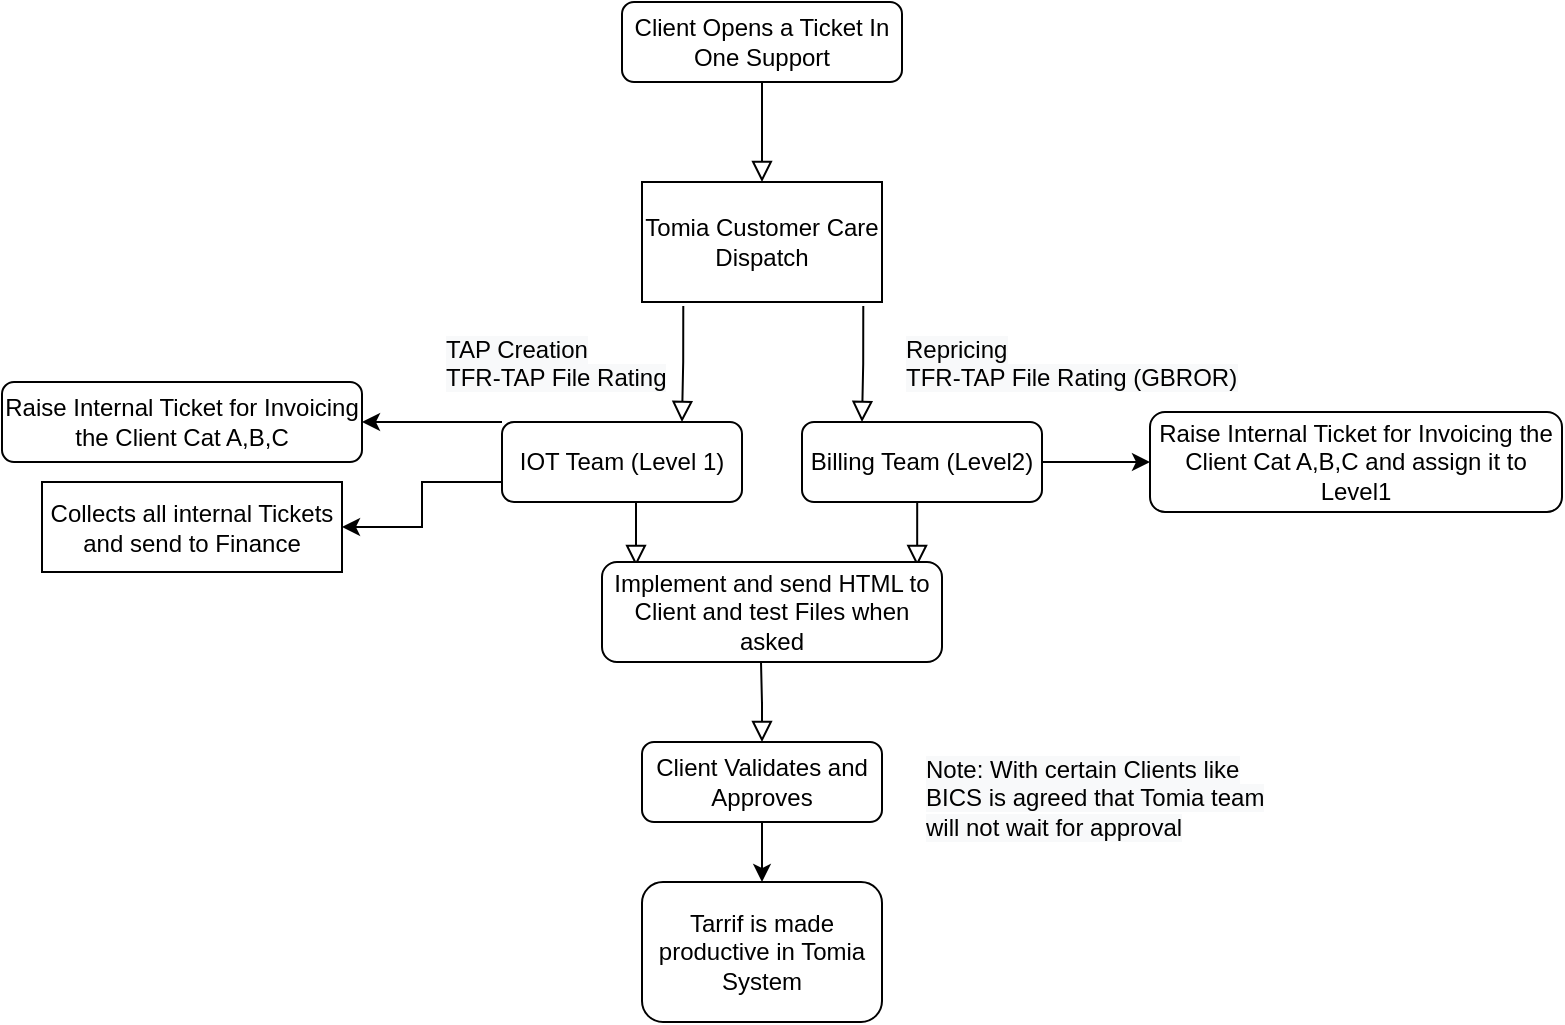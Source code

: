 <mxfile version="17.4.0" type="github">
  <diagram id="C5RBs43oDa-KdzZeNtuy" name="Page-1">
    <mxGraphModel dx="2390" dy="635" grid="1" gridSize="10" guides="1" tooltips="1" connect="1" arrows="1" fold="1" page="1" pageScale="1" pageWidth="827" pageHeight="1169" math="0" shadow="0">
      <root>
        <mxCell id="WIyWlLk6GJQsqaUBKTNV-0" />
        <mxCell id="WIyWlLk6GJQsqaUBKTNV-1" parent="WIyWlLk6GJQsqaUBKTNV-0" />
        <mxCell id="WIyWlLk6GJQsqaUBKTNV-2" value="" style="rounded=0;html=1;jettySize=auto;orthogonalLoop=1;fontSize=11;endArrow=block;endFill=0;endSize=8;strokeWidth=1;shadow=0;labelBackgroundColor=none;edgeStyle=orthogonalEdgeStyle;" parent="WIyWlLk6GJQsqaUBKTNV-1" source="WIyWlLk6GJQsqaUBKTNV-3" edge="1">
          <mxGeometry relative="1" as="geometry">
            <mxPoint x="220" y="170" as="targetPoint" />
          </mxGeometry>
        </mxCell>
        <mxCell id="WIyWlLk6GJQsqaUBKTNV-3" value="Client Opens a Ticket In One Support" style="rounded=1;whiteSpace=wrap;html=1;fontSize=12;glass=0;strokeWidth=1;shadow=0;" parent="WIyWlLk6GJQsqaUBKTNV-1" vertex="1">
          <mxGeometry x="150" y="80" width="140" height="40" as="geometry" />
        </mxCell>
        <mxCell id="ShkPflYWp6kA8HJvcTvm-4" value="Tomia Customer Care Dispatch" style="rounded=0;whiteSpace=wrap;html=1;" vertex="1" parent="WIyWlLk6GJQsqaUBKTNV-1">
          <mxGeometry x="160" y="170" width="120" height="60" as="geometry" />
        </mxCell>
        <mxCell id="ShkPflYWp6kA8HJvcTvm-7" value="&lt;span style=&quot;color: rgb(0 , 0 , 0) ; font-family: &amp;#34;helvetica&amp;#34; ; font-size: 12px ; font-style: normal ; font-weight: 400 ; letter-spacing: normal ; text-align: center ; text-indent: 0px ; text-transform: none ; word-spacing: 0px ; background-color: rgb(248 , 249 , 250) ; display: inline ; float: none&quot;&gt;TAP Creation&lt;br&gt;TFR-TAP File Rating&lt;br&gt;&lt;br&gt;&lt;/span&gt;" style="text;whiteSpace=wrap;html=1;" vertex="1" parent="WIyWlLk6GJQsqaUBKTNV-1">
          <mxGeometry x="60" y="240" width="130" height="30" as="geometry" />
        </mxCell>
        <mxCell id="ShkPflYWp6kA8HJvcTvm-48" value="" style="edgeStyle=orthogonalEdgeStyle;rounded=0;orthogonalLoop=1;jettySize=auto;html=1;" edge="1" parent="WIyWlLk6GJQsqaUBKTNV-1" source="ShkPflYWp6kA8HJvcTvm-8" target="ShkPflYWp6kA8HJvcTvm-39">
          <mxGeometry relative="1" as="geometry">
            <Array as="points">
              <mxPoint x="40" y="290" />
              <mxPoint x="40" y="290" />
            </Array>
          </mxGeometry>
        </mxCell>
        <mxCell id="ShkPflYWp6kA8HJvcTvm-8" value="IOT Team (Level 1)" style="rounded=1;whiteSpace=wrap;html=1;fontSize=12;glass=0;strokeWidth=1;shadow=0;" vertex="1" parent="WIyWlLk6GJQsqaUBKTNV-1">
          <mxGeometry x="90" y="290" width="120" height="40" as="geometry" />
        </mxCell>
        <mxCell id="ShkPflYWp6kA8HJvcTvm-45" value="" style="edgeStyle=orthogonalEdgeStyle;rounded=0;orthogonalLoop=1;jettySize=auto;html=1;" edge="1" parent="WIyWlLk6GJQsqaUBKTNV-1" source="ShkPflYWp6kA8HJvcTvm-9" target="ShkPflYWp6kA8HJvcTvm-37">
          <mxGeometry relative="1" as="geometry" />
        </mxCell>
        <mxCell id="ShkPflYWp6kA8HJvcTvm-9" value="&amp;nbsp;Billing Team (Level2)&amp;nbsp;" style="rounded=1;whiteSpace=wrap;html=1;fontSize=12;glass=0;strokeWidth=1;shadow=0;" vertex="1" parent="WIyWlLk6GJQsqaUBKTNV-1">
          <mxGeometry x="240" y="290" width="120" height="40" as="geometry" />
        </mxCell>
        <mxCell id="ShkPflYWp6kA8HJvcTvm-18" value="" style="rounded=0;html=1;jettySize=auto;orthogonalLoop=1;fontSize=11;endArrow=block;endFill=0;endSize=8;strokeWidth=1;shadow=0;labelBackgroundColor=none;edgeStyle=orthogonalEdgeStyle;exitX=0.172;exitY=1.033;exitDx=0;exitDy=0;exitPerimeter=0;" edge="1" parent="WIyWlLk6GJQsqaUBKTNV-1" source="ShkPflYWp6kA8HJvcTvm-4">
          <mxGeometry relative="1" as="geometry">
            <mxPoint x="180" y="240" as="sourcePoint" />
            <mxPoint x="180" y="290" as="targetPoint" />
          </mxGeometry>
        </mxCell>
        <mxCell id="ShkPflYWp6kA8HJvcTvm-23" value="&lt;span style=&quot;color: rgb(0 , 0 , 0) ; font-family: &amp;#34;helvetica&amp;#34; ; font-size: 12px ; font-style: normal ; font-weight: 400 ; letter-spacing: normal ; text-align: center ; text-indent: 0px ; text-transform: none ; word-spacing: 0px ; background-color: rgb(248 , 249 , 250) ; display: inline ; float: none&quot;&gt;Repricing&lt;br&gt;TFR-TAP File Rating&amp;nbsp;(GBROR)&lt;br&gt;&lt;/span&gt;" style="text;whiteSpace=wrap;html=1;" vertex="1" parent="WIyWlLk6GJQsqaUBKTNV-1">
          <mxGeometry x="290" y="240" width="170" height="50" as="geometry" />
        </mxCell>
        <mxCell id="ShkPflYWp6kA8HJvcTvm-26" value="" style="rounded=0;html=1;jettySize=auto;orthogonalLoop=1;fontSize=11;endArrow=block;endFill=0;endSize=8;strokeWidth=1;shadow=0;labelBackgroundColor=none;edgeStyle=orthogonalEdgeStyle;exitX=0.172;exitY=1.033;exitDx=0;exitDy=0;exitPerimeter=0;" edge="1" parent="WIyWlLk6GJQsqaUBKTNV-1">
          <mxGeometry relative="1" as="geometry">
            <mxPoint x="270.64" y="231.98" as="sourcePoint" />
            <mxPoint x="270" y="290" as="targetPoint" />
            <Array as="points">
              <mxPoint x="271" y="261" />
            </Array>
          </mxGeometry>
        </mxCell>
        <mxCell id="ShkPflYWp6kA8HJvcTvm-28" value="" style="rounded=0;html=1;jettySize=auto;orthogonalLoop=1;fontSize=11;endArrow=block;endFill=0;endSize=8;strokeWidth=1;shadow=0;labelBackgroundColor=none;edgeStyle=orthogonalEdgeStyle;entryX=0.1;entryY=0.04;entryDx=0;entryDy=0;entryPerimeter=0;" edge="1" parent="WIyWlLk6GJQsqaUBKTNV-1" target="ShkPflYWp6kA8HJvcTvm-33">
          <mxGeometry relative="1" as="geometry">
            <mxPoint x="159" y="330" as="sourcePoint" />
            <mxPoint x="159" y="380" as="targetPoint" />
          </mxGeometry>
        </mxCell>
        <mxCell id="ShkPflYWp6kA8HJvcTvm-29" value="" style="rounded=0;html=1;jettySize=auto;orthogonalLoop=1;fontSize=11;endArrow=block;endFill=0;endSize=8;strokeWidth=1;shadow=0;labelBackgroundColor=none;edgeStyle=orthogonalEdgeStyle;entryX=0.927;entryY=0.04;entryDx=0;entryDy=0;entryPerimeter=0;" edge="1" parent="WIyWlLk6GJQsqaUBKTNV-1" target="ShkPflYWp6kA8HJvcTvm-33">
          <mxGeometry relative="1" as="geometry">
            <mxPoint x="299.5" y="330" as="sourcePoint" />
            <mxPoint x="299.5" y="380" as="targetPoint" />
          </mxGeometry>
        </mxCell>
        <mxCell id="ShkPflYWp6kA8HJvcTvm-31" value="" style="rounded=0;html=1;jettySize=auto;orthogonalLoop=1;fontSize=11;endArrow=block;endFill=0;endSize=8;strokeWidth=1;shadow=0;labelBackgroundColor=none;edgeStyle=orthogonalEdgeStyle;entryX=0.5;entryY=0;entryDx=0;entryDy=0;" edge="1" parent="WIyWlLk6GJQsqaUBKTNV-1" target="ShkPflYWp6kA8HJvcTvm-32">
          <mxGeometry relative="1" as="geometry">
            <mxPoint x="219.5" y="410" as="sourcePoint" />
            <mxPoint x="219.5" y="460" as="targetPoint" />
            <Array as="points" />
          </mxGeometry>
        </mxCell>
        <mxCell id="ShkPflYWp6kA8HJvcTvm-50" value="" style="edgeStyle=orthogonalEdgeStyle;rounded=0;orthogonalLoop=1;jettySize=auto;html=1;" edge="1" parent="WIyWlLk6GJQsqaUBKTNV-1" source="ShkPflYWp6kA8HJvcTvm-32" target="ShkPflYWp6kA8HJvcTvm-49">
          <mxGeometry relative="1" as="geometry">
            <Array as="points">
              <mxPoint x="210" y="580" />
              <mxPoint x="210" y="580" />
            </Array>
          </mxGeometry>
        </mxCell>
        <mxCell id="ShkPflYWp6kA8HJvcTvm-32" value="Client Validates and Approves" style="rounded=1;whiteSpace=wrap;html=1;" vertex="1" parent="WIyWlLk6GJQsqaUBKTNV-1">
          <mxGeometry x="160" y="450" width="120" height="40" as="geometry" />
        </mxCell>
        <mxCell id="ShkPflYWp6kA8HJvcTvm-33" value="Implement and send HTML to Client and test Files when asked" style="rounded=1;whiteSpace=wrap;html=1;fontSize=12;glass=0;strokeWidth=1;shadow=0;" vertex="1" parent="WIyWlLk6GJQsqaUBKTNV-1">
          <mxGeometry x="140" y="360" width="170" height="50" as="geometry" />
        </mxCell>
        <mxCell id="ShkPflYWp6kA8HJvcTvm-36" value="&lt;span style=&quot;color: rgb(0 , 0 , 0) ; font-family: &amp;#34;helvetica&amp;#34; ; font-size: 12px ; font-style: normal ; font-weight: 400 ; letter-spacing: normal ; text-align: center ; text-indent: 0px ; text-transform: none ; word-spacing: 0px ; background-color: rgb(248 , 249 , 250) ; display: inline ; float: none&quot;&gt;Note: With certain Clients like BICS is agreed that Tomia team will not wait for approval&lt;/span&gt;" style="text;whiteSpace=wrap;html=1;" vertex="1" parent="WIyWlLk6GJQsqaUBKTNV-1">
          <mxGeometry x="300" y="450" width="180" height="30" as="geometry" />
        </mxCell>
        <mxCell id="ShkPflYWp6kA8HJvcTvm-37" value="Raise Internal Ticket for Invoicing the Client Cat A,B,C and assign it to Level1" style="rounded=1;whiteSpace=wrap;html=1;" vertex="1" parent="WIyWlLk6GJQsqaUBKTNV-1">
          <mxGeometry x="414" y="285" width="206" height="50" as="geometry" />
        </mxCell>
        <mxCell id="ShkPflYWp6kA8HJvcTvm-56" value="" style="edgeStyle=orthogonalEdgeStyle;rounded=0;orthogonalLoop=1;jettySize=auto;html=1;exitX=0;exitY=0.75;exitDx=0;exitDy=0;" edge="1" parent="WIyWlLk6GJQsqaUBKTNV-1" source="ShkPflYWp6kA8HJvcTvm-8" target="ShkPflYWp6kA8HJvcTvm-54">
          <mxGeometry relative="1" as="geometry" />
        </mxCell>
        <mxCell id="ShkPflYWp6kA8HJvcTvm-39" value="Raise Internal Ticket for Invoicing the Client Cat A,B,C" style="rounded=1;whiteSpace=wrap;html=1;" vertex="1" parent="WIyWlLk6GJQsqaUBKTNV-1">
          <mxGeometry x="-160" y="270" width="180" height="40" as="geometry" />
        </mxCell>
        <mxCell id="ShkPflYWp6kA8HJvcTvm-49" value="Tarrif is made productive in Tomia System" style="rounded=1;whiteSpace=wrap;html=1;" vertex="1" parent="WIyWlLk6GJQsqaUBKTNV-1">
          <mxGeometry x="160" y="520" width="120" height="70" as="geometry" />
        </mxCell>
        <mxCell id="ShkPflYWp6kA8HJvcTvm-54" value="Collects all internal Tickets and send to Finance" style="rounded=0;whiteSpace=wrap;html=1;" vertex="1" parent="WIyWlLk6GJQsqaUBKTNV-1">
          <mxGeometry x="-140" y="320" width="150" height="45" as="geometry" />
        </mxCell>
      </root>
    </mxGraphModel>
  </diagram>
</mxfile>
